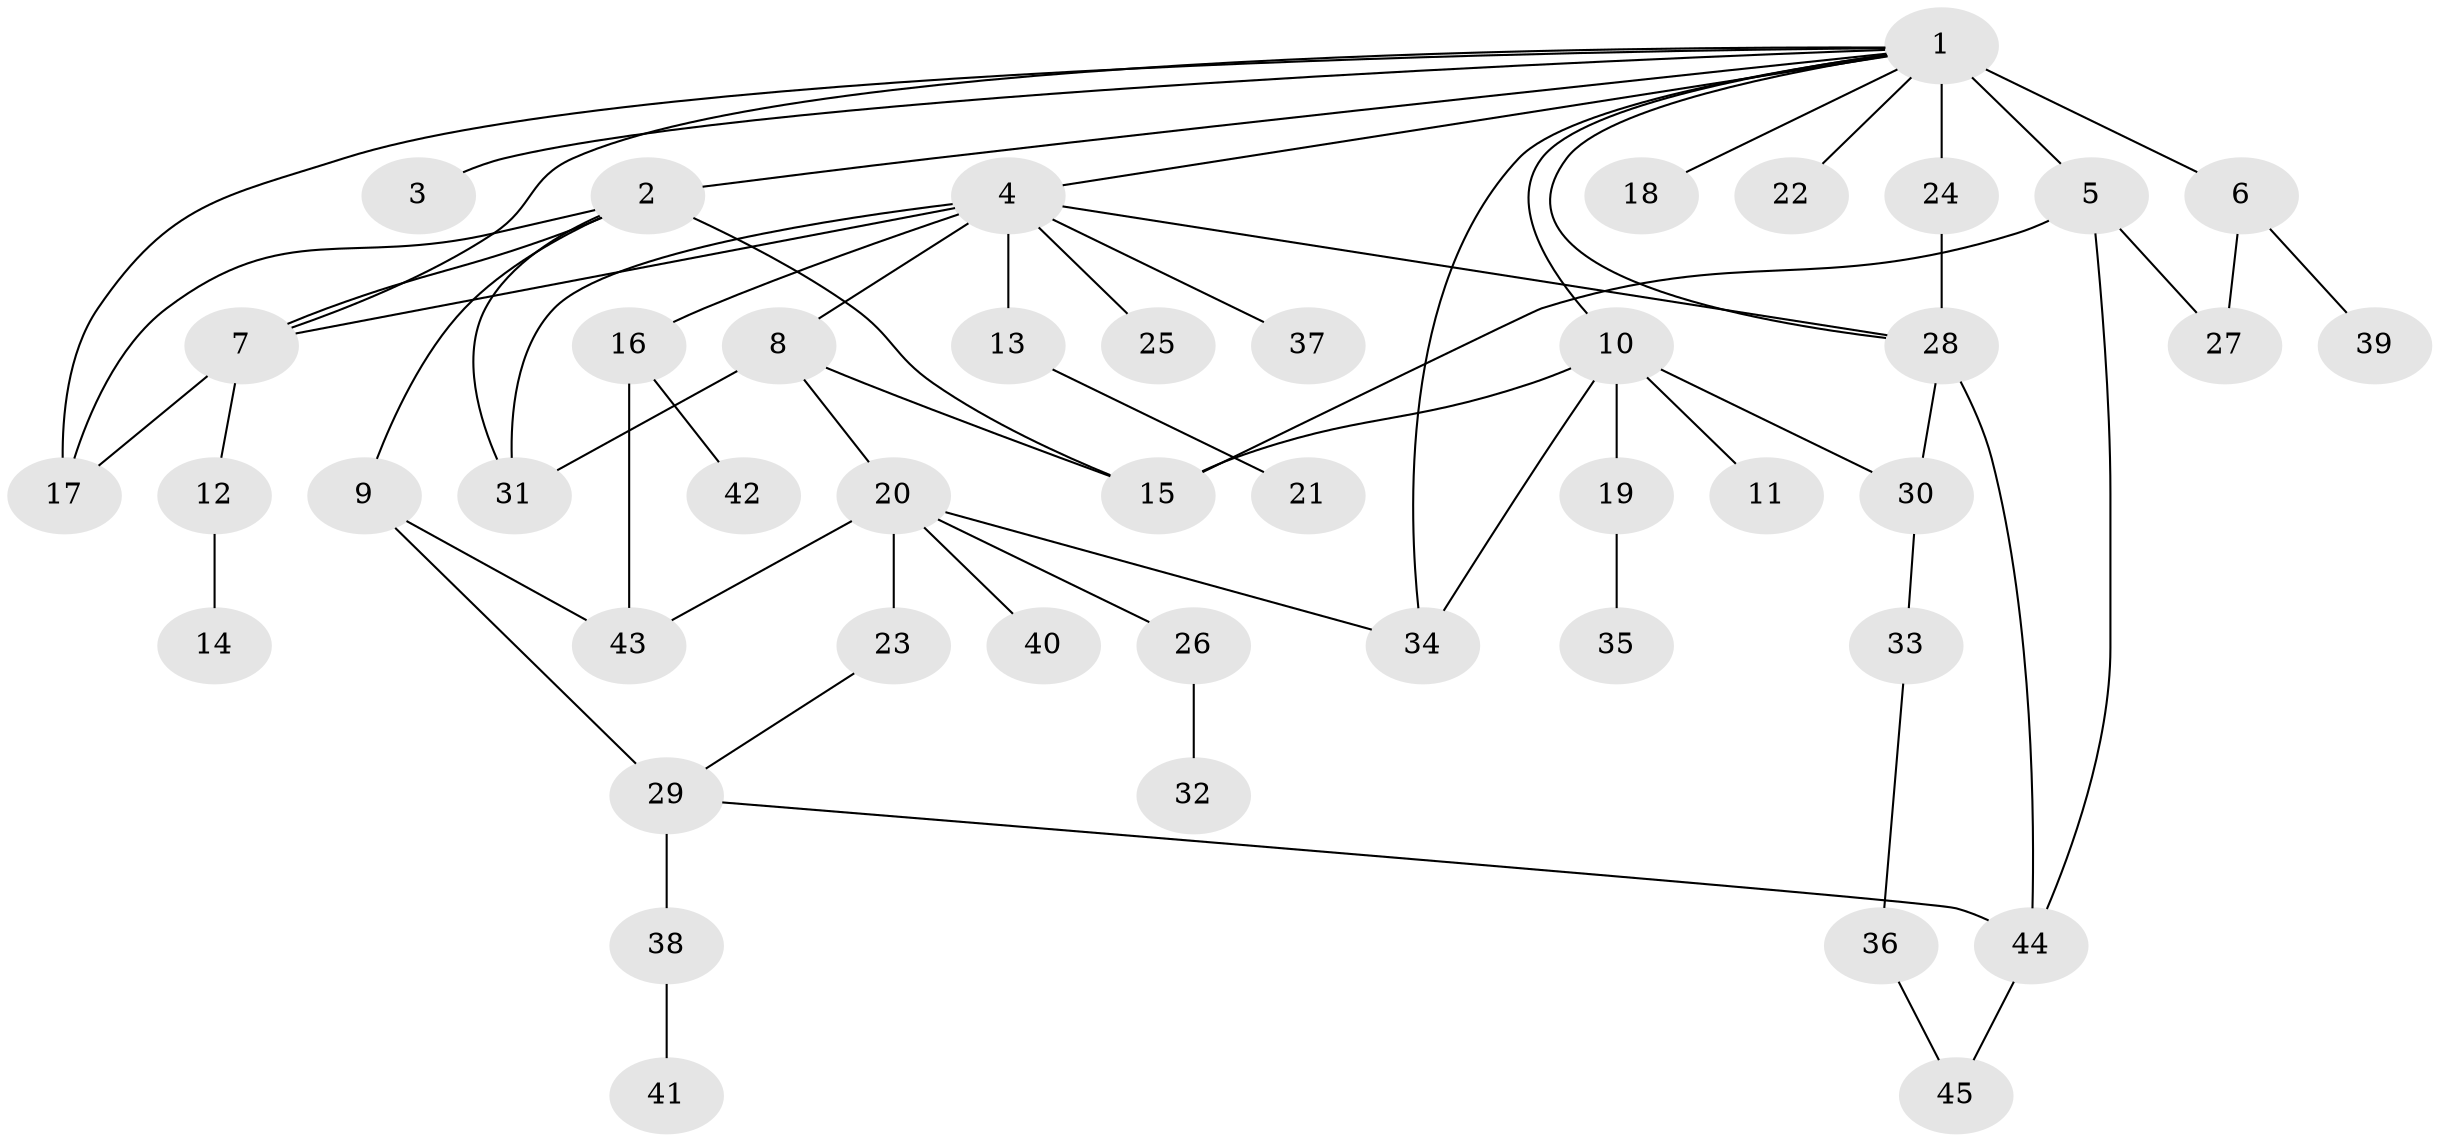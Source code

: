 // original degree distribution, {25: 0.006802721088435374, 7: 0.006802721088435374, 2: 0.17006802721088435, 13: 0.006802721088435374, 1: 0.5850340136054422, 4: 0.034013605442176874, 5: 0.04081632653061224, 10: 0.006802721088435374, 6: 0.027210884353741496, 16: 0.006802721088435374, 3: 0.09523809523809523, 8: 0.006802721088435374, 11: 0.006802721088435374}
// Generated by graph-tools (version 1.1) at 2025/50/03/04/25 22:50:31]
// undirected, 45 vertices, 65 edges
graph export_dot {
  node [color=gray90,style=filled];
  1;
  2;
  3;
  4;
  5;
  6;
  7;
  8;
  9;
  10;
  11;
  12;
  13;
  14;
  15;
  16;
  17;
  18;
  19;
  20;
  21;
  22;
  23;
  24;
  25;
  26;
  27;
  28;
  29;
  30;
  31;
  32;
  33;
  34;
  35;
  36;
  37;
  38;
  39;
  40;
  41;
  42;
  43;
  44;
  45;
  1 -- 2 [weight=2.0];
  1 -- 3 [weight=1.0];
  1 -- 4 [weight=1.0];
  1 -- 5 [weight=10.0];
  1 -- 6 [weight=1.0];
  1 -- 7 [weight=1.0];
  1 -- 10 [weight=1.0];
  1 -- 17 [weight=1.0];
  1 -- 18 [weight=1.0];
  1 -- 22 [weight=1.0];
  1 -- 24 [weight=1.0];
  1 -- 28 [weight=1.0];
  1 -- 34 [weight=1.0];
  2 -- 7 [weight=1.0];
  2 -- 9 [weight=1.0];
  2 -- 15 [weight=1.0];
  2 -- 17 [weight=1.0];
  2 -- 31 [weight=1.0];
  4 -- 7 [weight=1.0];
  4 -- 8 [weight=1.0];
  4 -- 13 [weight=1.0];
  4 -- 16 [weight=1.0];
  4 -- 25 [weight=1.0];
  4 -- 28 [weight=1.0];
  4 -- 31 [weight=1.0];
  4 -- 37 [weight=1.0];
  5 -- 15 [weight=1.0];
  5 -- 27 [weight=1.0];
  5 -- 44 [weight=1.0];
  6 -- 27 [weight=1.0];
  6 -- 39 [weight=1.0];
  7 -- 12 [weight=1.0];
  7 -- 17 [weight=1.0];
  8 -- 15 [weight=1.0];
  8 -- 20 [weight=1.0];
  8 -- 31 [weight=1.0];
  9 -- 29 [weight=2.0];
  9 -- 43 [weight=1.0];
  10 -- 11 [weight=1.0];
  10 -- 15 [weight=9.0];
  10 -- 19 [weight=1.0];
  10 -- 30 [weight=1.0];
  10 -- 34 [weight=1.0];
  12 -- 14 [weight=1.0];
  13 -- 21 [weight=4.0];
  16 -- 42 [weight=1.0];
  16 -- 43 [weight=1.0];
  19 -- 35 [weight=1.0];
  20 -- 23 [weight=5.0];
  20 -- 26 [weight=1.0];
  20 -- 34 [weight=1.0];
  20 -- 40 [weight=1.0];
  20 -- 43 [weight=1.0];
  23 -- 29 [weight=1.0];
  24 -- 28 [weight=3.0];
  26 -- 32 [weight=1.0];
  28 -- 30 [weight=1.0];
  28 -- 44 [weight=2.0];
  29 -- 38 [weight=1.0];
  29 -- 44 [weight=1.0];
  30 -- 33 [weight=1.0];
  33 -- 36 [weight=1.0];
  36 -- 45 [weight=1.0];
  38 -- 41 [weight=3.0];
  44 -- 45 [weight=1.0];
}
